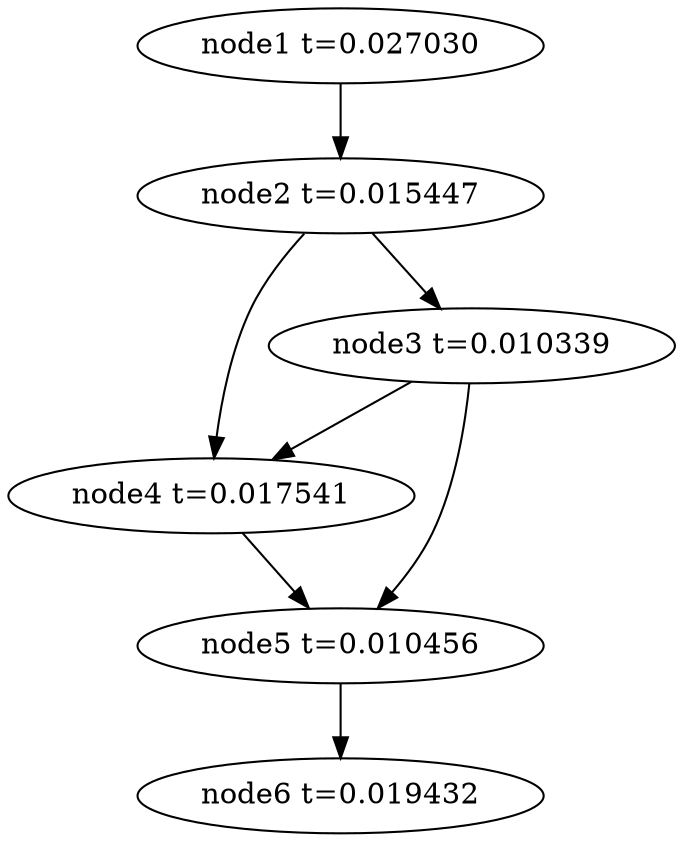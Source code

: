 digraph g{
	node6[label="node6 t=0.019432"]
	node5 -> node6
	node5[label="node5 t=0.010456"];
	node4 -> node5
	node4[label="node4 t=0.017541"];
	node3 -> node5
	node3 -> node4
	node3[label="node3 t=0.010339"];
	node2 -> node4
	node2 -> node3
	node2[label="node2 t=0.015447"];
	node1 -> node2
	node1[label="node1 t=0.027030"];
}
